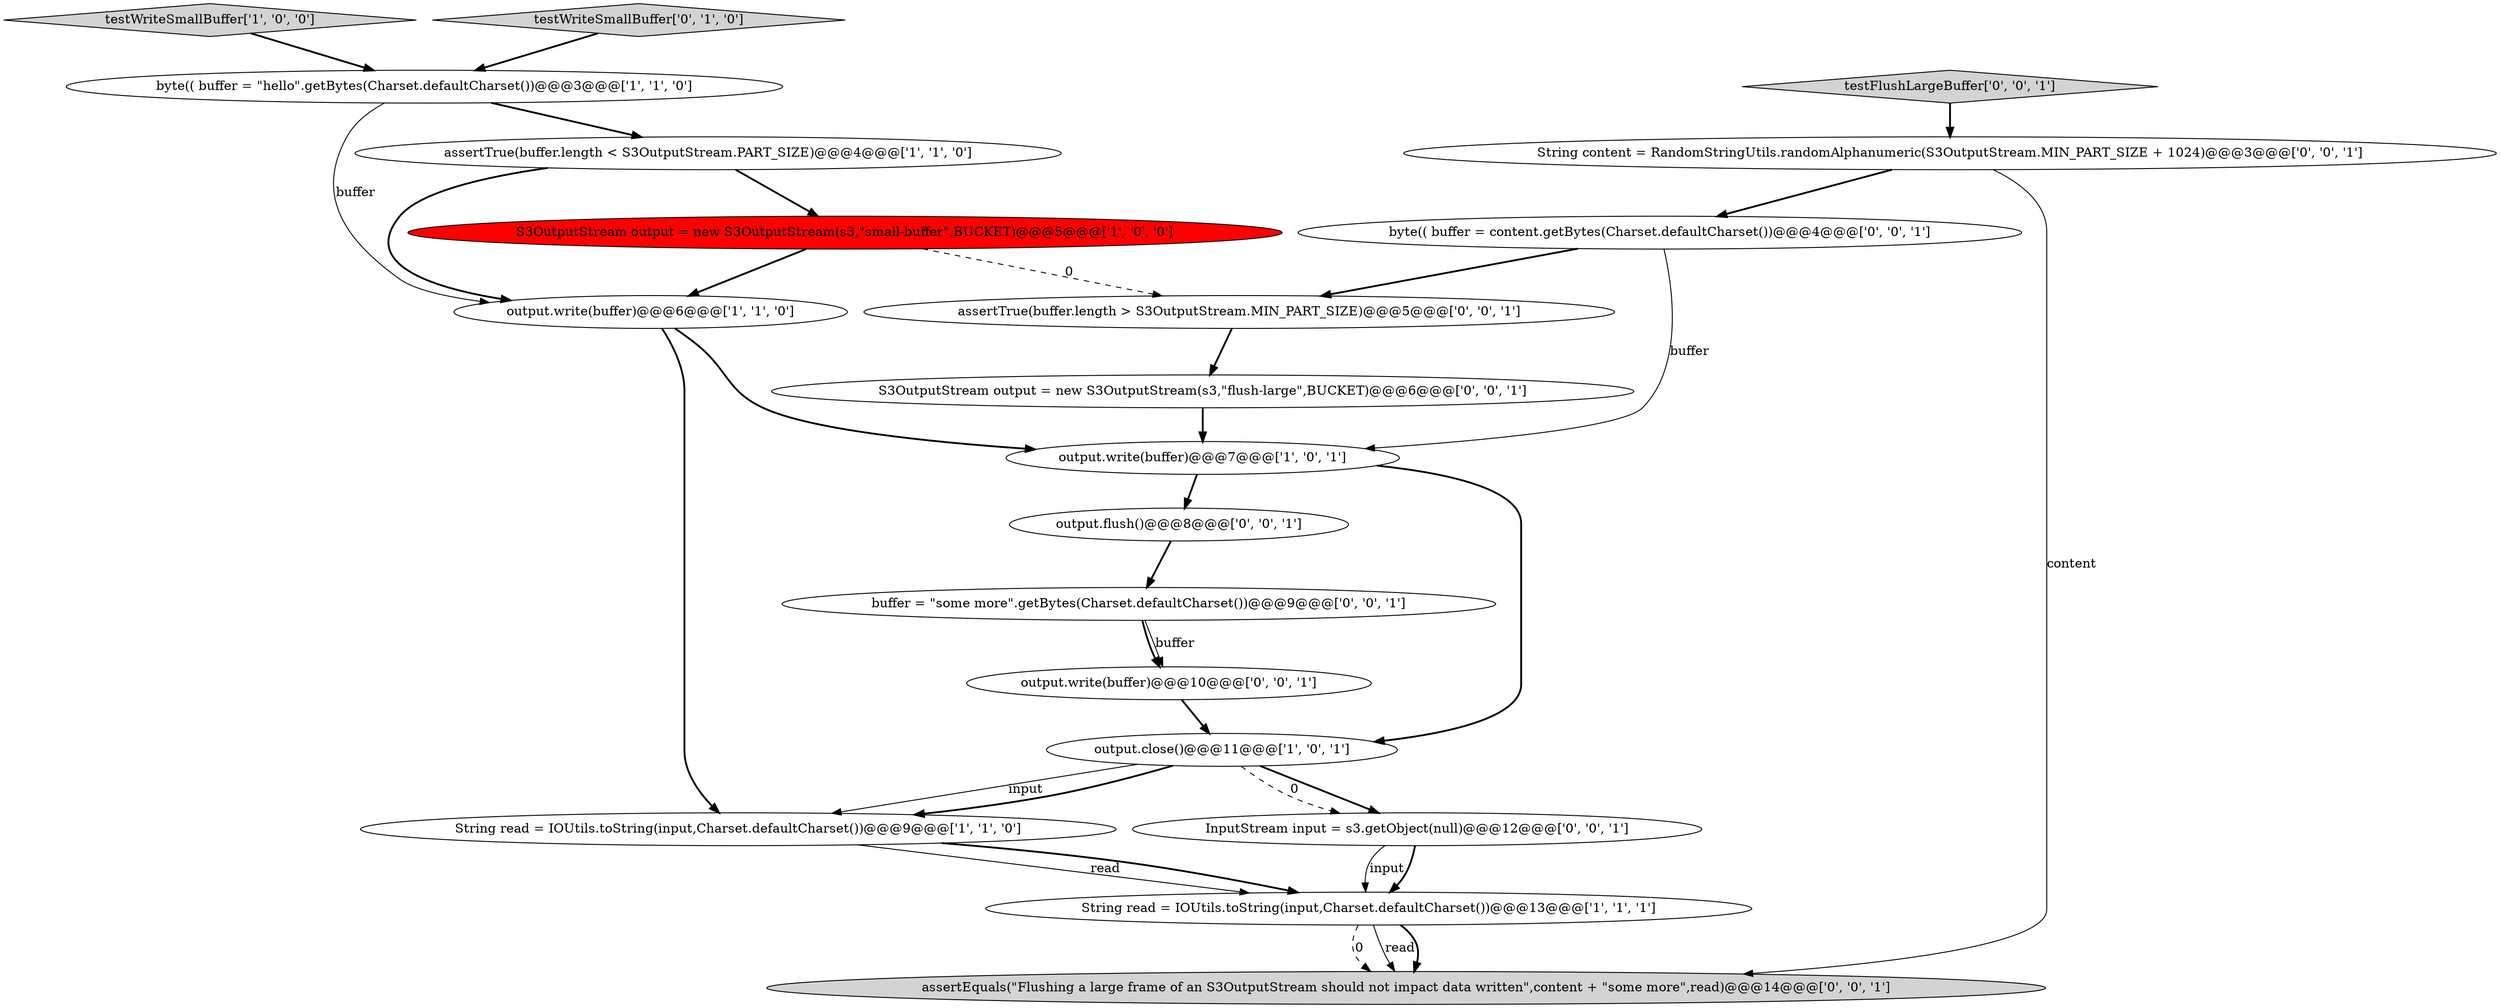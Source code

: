 digraph {
12 [style = filled, label = "output.write(buffer)@@@10@@@['0', '0', '1']", fillcolor = white, shape = ellipse image = "AAA0AAABBB3BBB"];
10 [style = filled, label = "output.flush()@@@8@@@['0', '0', '1']", fillcolor = white, shape = ellipse image = "AAA0AAABBB3BBB"];
7 [style = filled, label = "output.write(buffer)@@@6@@@['1', '1', '0']", fillcolor = white, shape = ellipse image = "AAA0AAABBB1BBB"];
14 [style = filled, label = "byte(( buffer = content.getBytes(Charset.defaultCharset())@@@4@@@['0', '0', '1']", fillcolor = white, shape = ellipse image = "AAA0AAABBB3BBB"];
16 [style = filled, label = "testFlushLargeBuffer['0', '0', '1']", fillcolor = lightgray, shape = diamond image = "AAA0AAABBB3BBB"];
17 [style = filled, label = "assertTrue(buffer.length > S3OutputStream.MIN_PART_SIZE)@@@5@@@['0', '0', '1']", fillcolor = white, shape = ellipse image = "AAA0AAABBB3BBB"];
8 [style = filled, label = "testWriteSmallBuffer['1', '0', '0']", fillcolor = lightgray, shape = diamond image = "AAA0AAABBB1BBB"];
5 [style = filled, label = "String read = IOUtils.toString(input,Charset.defaultCharset())@@@9@@@['1', '1', '0']", fillcolor = white, shape = ellipse image = "AAA0AAABBB1BBB"];
9 [style = filled, label = "testWriteSmallBuffer['0', '1', '0']", fillcolor = lightgray, shape = diamond image = "AAA0AAABBB2BBB"];
3 [style = filled, label = "output.close()@@@11@@@['1', '0', '1']", fillcolor = white, shape = ellipse image = "AAA0AAABBB1BBB"];
4 [style = filled, label = "assertTrue(buffer.length < S3OutputStream.PART_SIZE)@@@4@@@['1', '1', '0']", fillcolor = white, shape = ellipse image = "AAA0AAABBB1BBB"];
1 [style = filled, label = "output.write(buffer)@@@7@@@['1', '0', '1']", fillcolor = white, shape = ellipse image = "AAA0AAABBB1BBB"];
13 [style = filled, label = "InputStream input = s3.getObject(null)@@@12@@@['0', '0', '1']", fillcolor = white, shape = ellipse image = "AAA0AAABBB3BBB"];
11 [style = filled, label = "assertEquals(\"Flushing a large frame of an S3OutputStream should not impact data written\",content + \"some more\",read)@@@14@@@['0', '0', '1']", fillcolor = lightgray, shape = ellipse image = "AAA0AAABBB3BBB"];
18 [style = filled, label = "S3OutputStream output = new S3OutputStream(s3,\"flush-large\",BUCKET)@@@6@@@['0', '0', '1']", fillcolor = white, shape = ellipse image = "AAA0AAABBB3BBB"];
15 [style = filled, label = "String content = RandomStringUtils.randomAlphanumeric(S3OutputStream.MIN_PART_SIZE + 1024)@@@3@@@['0', '0', '1']", fillcolor = white, shape = ellipse image = "AAA0AAABBB3BBB"];
2 [style = filled, label = "byte(( buffer = \"hello\".getBytes(Charset.defaultCharset())@@@3@@@['1', '1', '0']", fillcolor = white, shape = ellipse image = "AAA0AAABBB1BBB"];
6 [style = filled, label = "String read = IOUtils.toString(input,Charset.defaultCharset())@@@13@@@['1', '1', '1']", fillcolor = white, shape = ellipse image = "AAA0AAABBB1BBB"];
0 [style = filled, label = "S3OutputStream output = new S3OutputStream(s3,\"small-buffer\",BUCKET)@@@5@@@['1', '0', '0']", fillcolor = red, shape = ellipse image = "AAA1AAABBB1BBB"];
19 [style = filled, label = "buffer = \"some more\".getBytes(Charset.defaultCharset())@@@9@@@['0', '0', '1']", fillcolor = white, shape = ellipse image = "AAA0AAABBB3BBB"];
16->15 [style = bold, label=""];
13->6 [style = solid, label="input"];
7->1 [style = bold, label=""];
15->14 [style = bold, label=""];
19->12 [style = bold, label=""];
9->2 [style = bold, label=""];
14->1 [style = solid, label="buffer"];
10->19 [style = bold, label=""];
15->11 [style = solid, label="content"];
6->11 [style = dashed, label="0"];
1->3 [style = bold, label=""];
14->17 [style = bold, label=""];
3->13 [style = dashed, label="0"];
2->4 [style = bold, label=""];
0->17 [style = dashed, label="0"];
4->7 [style = bold, label=""];
4->0 [style = bold, label=""];
0->7 [style = bold, label=""];
19->12 [style = solid, label="buffer"];
3->5 [style = solid, label="input"];
3->5 [style = bold, label=""];
7->5 [style = bold, label=""];
5->6 [style = solid, label="read"];
5->6 [style = bold, label=""];
8->2 [style = bold, label=""];
18->1 [style = bold, label=""];
6->11 [style = solid, label="read"];
6->11 [style = bold, label=""];
3->13 [style = bold, label=""];
2->7 [style = solid, label="buffer"];
12->3 [style = bold, label=""];
13->6 [style = bold, label=""];
1->10 [style = bold, label=""];
17->18 [style = bold, label=""];
}

